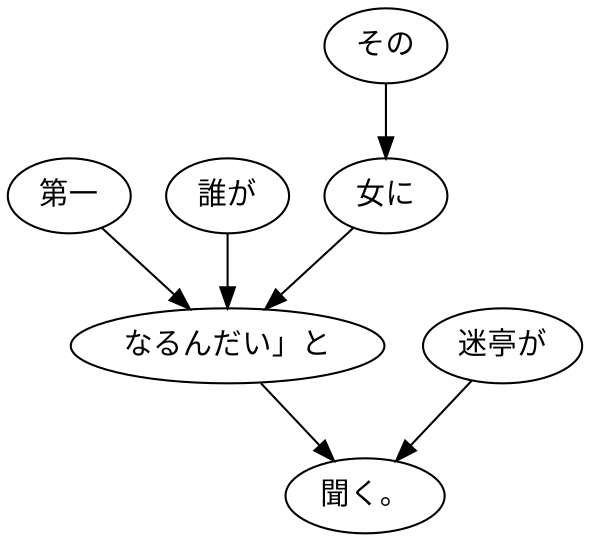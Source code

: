 digraph graph3773 {
	node0 [label="第一"];
	node1 [label="誰が"];
	node2 [label="その"];
	node3 [label="女に"];
	node4 [label="なるんだい」と"];
	node5 [label="迷亭が"];
	node6 [label="聞く。"];
	node0 -> node4;
	node1 -> node4;
	node2 -> node3;
	node3 -> node4;
	node4 -> node6;
	node5 -> node6;
}
